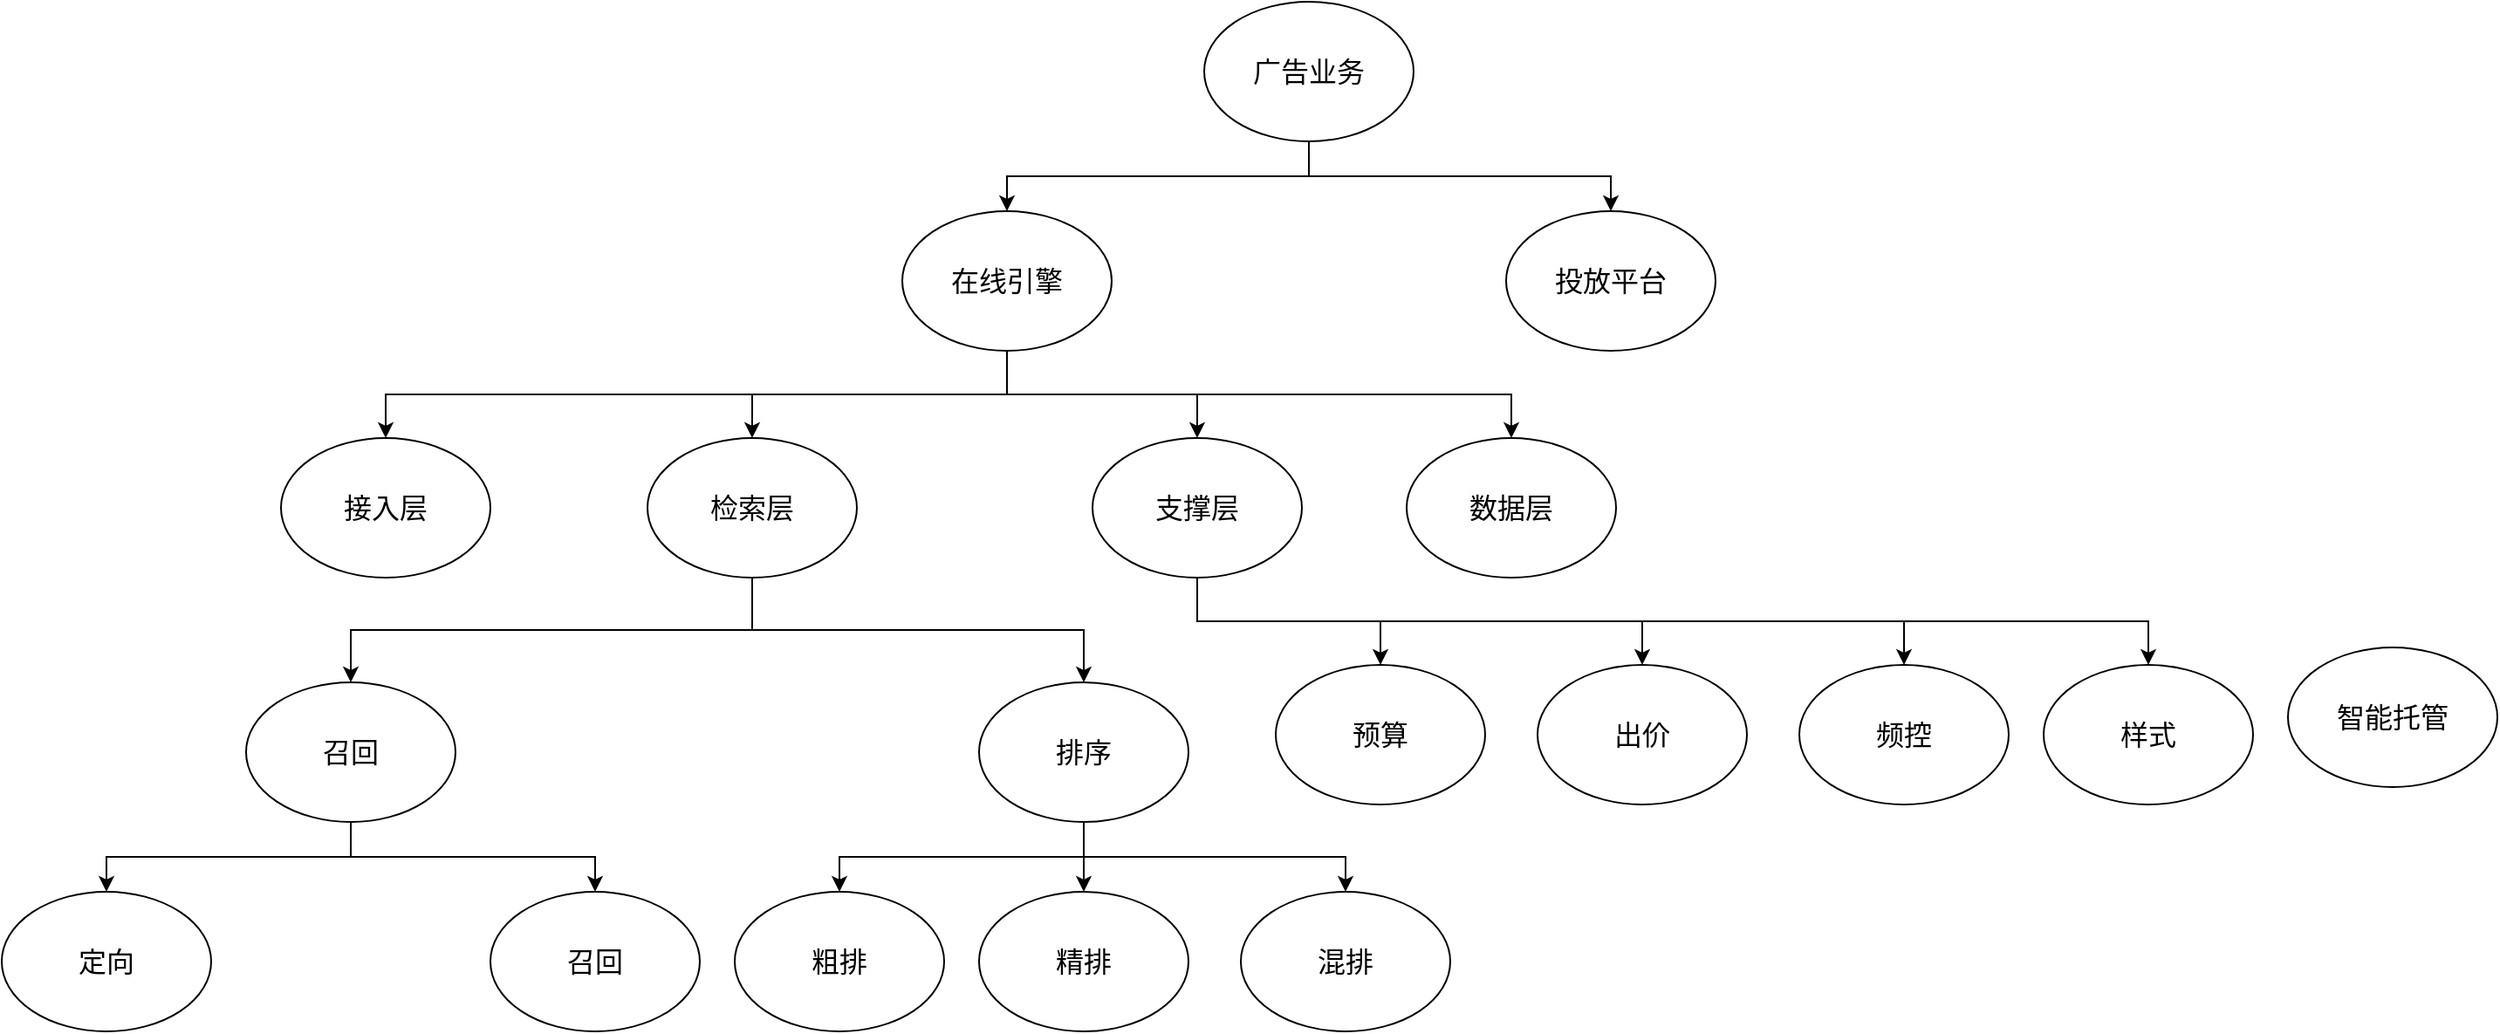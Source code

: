 <mxfile version="20.5.1" type="github">
  <diagram id="MV6-AZoP4zqaIT_8NBvW" name="Page-1">
    <mxGraphModel dx="2148" dy="734" grid="1" gridSize="10" guides="1" tooltips="1" connect="1" arrows="1" fold="1" page="1" pageScale="1" pageWidth="850" pageHeight="1100" math="0" shadow="0">
      <root>
        <mxCell id="0" />
        <mxCell id="1" parent="0" />
        <mxCell id="9iUjwQe2kJsiWRL2tb33-15" style="rounded=0;orthogonalLoop=1;jettySize=auto;html=1;exitX=0.5;exitY=1;exitDx=0;exitDy=0;fontSize=16;edgeStyle=orthogonalEdgeStyle;shadow=0;" parent="1" source="9iUjwQe2kJsiWRL2tb33-1" target="9iUjwQe2kJsiWRL2tb33-2" edge="1">
          <mxGeometry relative="1" as="geometry" />
        </mxCell>
        <mxCell id="9iUjwQe2kJsiWRL2tb33-16" style="edgeStyle=orthogonalEdgeStyle;rounded=0;orthogonalLoop=1;jettySize=auto;html=1;exitX=0.5;exitY=1;exitDx=0;exitDy=0;entryX=0.5;entryY=0;entryDx=0;entryDy=0;fontSize=16;shadow=0;" parent="1" source="9iUjwQe2kJsiWRL2tb33-1" target="9iUjwQe2kJsiWRL2tb33-3" edge="1">
          <mxGeometry relative="1" as="geometry" />
        </mxCell>
        <mxCell id="9iUjwQe2kJsiWRL2tb33-1" value="广告业务" style="ellipse;whiteSpace=wrap;html=1;shadow=0;glass=1;sketch=0;fontSize=16;" parent="1" vertex="1">
          <mxGeometry x="369" y="250" width="120" height="80" as="geometry" />
        </mxCell>
        <mxCell id="9iUjwQe2kJsiWRL2tb33-17" style="edgeStyle=orthogonalEdgeStyle;rounded=0;orthogonalLoop=1;jettySize=auto;html=1;exitX=0.5;exitY=1;exitDx=0;exitDy=0;entryX=0.5;entryY=0;entryDx=0;entryDy=0;shadow=0;fontSize=16;" parent="1" source="9iUjwQe2kJsiWRL2tb33-2" target="9iUjwQe2kJsiWRL2tb33-4" edge="1">
          <mxGeometry relative="1" as="geometry" />
        </mxCell>
        <mxCell id="9iUjwQe2kJsiWRL2tb33-18" style="edgeStyle=orthogonalEdgeStyle;rounded=0;orthogonalLoop=1;jettySize=auto;html=1;exitX=0.5;exitY=1;exitDx=0;exitDy=0;entryX=0.5;entryY=0;entryDx=0;entryDy=0;shadow=0;fontSize=16;" parent="1" source="9iUjwQe2kJsiWRL2tb33-2" target="9iUjwQe2kJsiWRL2tb33-5" edge="1">
          <mxGeometry relative="1" as="geometry" />
        </mxCell>
        <mxCell id="9iUjwQe2kJsiWRL2tb33-19" style="edgeStyle=orthogonalEdgeStyle;rounded=0;orthogonalLoop=1;jettySize=auto;html=1;exitX=0.5;exitY=1;exitDx=0;exitDy=0;entryX=0.5;entryY=0;entryDx=0;entryDy=0;shadow=0;fontSize=16;" parent="1" source="9iUjwQe2kJsiWRL2tb33-2" target="9iUjwQe2kJsiWRL2tb33-6" edge="1">
          <mxGeometry relative="1" as="geometry" />
        </mxCell>
        <mxCell id="9iUjwQe2kJsiWRL2tb33-20" style="edgeStyle=orthogonalEdgeStyle;rounded=0;orthogonalLoop=1;jettySize=auto;html=1;exitX=0.5;exitY=1;exitDx=0;exitDy=0;shadow=0;fontSize=16;" parent="1" source="9iUjwQe2kJsiWRL2tb33-2" target="9iUjwQe2kJsiWRL2tb33-7" edge="1">
          <mxGeometry relative="1" as="geometry" />
        </mxCell>
        <mxCell id="9iUjwQe2kJsiWRL2tb33-2" value="在线引擎" style="ellipse;whiteSpace=wrap;html=1;shadow=0;glass=1;sketch=0;fontSize=16;" parent="1" vertex="1">
          <mxGeometry x="196" y="370" width="120" height="80" as="geometry" />
        </mxCell>
        <mxCell id="9iUjwQe2kJsiWRL2tb33-3" value="投放平台" style="ellipse;whiteSpace=wrap;html=1;shadow=0;glass=1;sketch=0;fontSize=16;" parent="1" vertex="1">
          <mxGeometry x="542" y="370" width="120" height="80" as="geometry" />
        </mxCell>
        <mxCell id="9iUjwQe2kJsiWRL2tb33-4" value="接入层" style="ellipse;whiteSpace=wrap;html=1;shadow=0;glass=1;sketch=0;fontSize=16;flipH=1;flipV=0;" parent="1" vertex="1">
          <mxGeometry x="-160" y="500" width="120" height="80" as="geometry" />
        </mxCell>
        <mxCell id="9iUjwQe2kJsiWRL2tb33-21" style="edgeStyle=orthogonalEdgeStyle;rounded=0;orthogonalLoop=1;jettySize=auto;html=1;exitX=0.5;exitY=1;exitDx=0;exitDy=0;shadow=0;fontSize=16;" parent="1" source="9iUjwQe2kJsiWRL2tb33-5" target="9iUjwQe2kJsiWRL2tb33-8" edge="1">
          <mxGeometry relative="1" as="geometry" />
        </mxCell>
        <mxCell id="9iUjwQe2kJsiWRL2tb33-22" style="edgeStyle=orthogonalEdgeStyle;rounded=0;orthogonalLoop=1;jettySize=auto;html=1;exitX=0.5;exitY=1;exitDx=0;exitDy=0;entryX=0.5;entryY=0;entryDx=0;entryDy=0;shadow=0;fontSize=16;" parent="1" source="9iUjwQe2kJsiWRL2tb33-5" target="9iUjwQe2kJsiWRL2tb33-9" edge="1">
          <mxGeometry relative="1" as="geometry" />
        </mxCell>
        <mxCell id="9iUjwQe2kJsiWRL2tb33-5" value="检索层" style="ellipse;whiteSpace=wrap;html=1;shadow=0;glass=1;sketch=0;fontSize=16;flipH=1;flipV=0;" parent="1" vertex="1">
          <mxGeometry x="50" y="500" width="120" height="80" as="geometry" />
        </mxCell>
        <mxCell id="yhM9Gvs7iQAoyqYX1Myk-3" style="edgeStyle=orthogonalEdgeStyle;rounded=0;orthogonalLoop=1;jettySize=auto;html=1;exitX=0.5;exitY=1;exitDx=0;exitDy=0;" parent="1" source="9iUjwQe2kJsiWRL2tb33-6" target="9iUjwQe2kJsiWRL2tb33-28" edge="1">
          <mxGeometry relative="1" as="geometry" />
        </mxCell>
        <mxCell id="yhM9Gvs7iQAoyqYX1Myk-4" style="edgeStyle=orthogonalEdgeStyle;rounded=0;orthogonalLoop=1;jettySize=auto;html=1;exitX=0.5;exitY=1;exitDx=0;exitDy=0;" parent="1" source="9iUjwQe2kJsiWRL2tb33-6" target="9iUjwQe2kJsiWRL2tb33-29" edge="1">
          <mxGeometry relative="1" as="geometry" />
        </mxCell>
        <mxCell id="yhM9Gvs7iQAoyqYX1Myk-5" style="edgeStyle=orthogonalEdgeStyle;rounded=0;orthogonalLoop=1;jettySize=auto;html=1;exitX=0.5;exitY=1;exitDx=0;exitDy=0;entryX=0.5;entryY=0;entryDx=0;entryDy=0;" parent="1" source="9iUjwQe2kJsiWRL2tb33-6" target="yhM9Gvs7iQAoyqYX1Myk-1" edge="1">
          <mxGeometry relative="1" as="geometry" />
        </mxCell>
        <mxCell id="yhM9Gvs7iQAoyqYX1Myk-6" style="edgeStyle=orthogonalEdgeStyle;rounded=0;orthogonalLoop=1;jettySize=auto;html=1;exitX=0.5;exitY=1;exitDx=0;exitDy=0;" parent="1" source="9iUjwQe2kJsiWRL2tb33-6" target="yhM9Gvs7iQAoyqYX1Myk-2" edge="1">
          <mxGeometry relative="1" as="geometry" />
        </mxCell>
        <mxCell id="9iUjwQe2kJsiWRL2tb33-6" value="支撑层" style="ellipse;whiteSpace=wrap;html=1;shadow=0;glass=1;sketch=0;fontSize=16;flipH=1;flipV=0;" parent="1" vertex="1">
          <mxGeometry x="305" y="500" width="120" height="80" as="geometry" />
        </mxCell>
        <mxCell id="9iUjwQe2kJsiWRL2tb33-7" value="数据层" style="ellipse;whiteSpace=wrap;html=1;shadow=0;glass=1;sketch=0;fontSize=16;flipH=1;flipV=0;" parent="1" vertex="1">
          <mxGeometry x="485" y="500" width="120" height="80" as="geometry" />
        </mxCell>
        <mxCell id="9iUjwQe2kJsiWRL2tb33-23" style="edgeStyle=orthogonalEdgeStyle;rounded=0;orthogonalLoop=1;jettySize=auto;html=1;exitX=0.5;exitY=1;exitDx=0;exitDy=0;entryX=0.5;entryY=0;entryDx=0;entryDy=0;shadow=0;fontSize=16;" parent="1" source="9iUjwQe2kJsiWRL2tb33-8" target="9iUjwQe2kJsiWRL2tb33-10" edge="1">
          <mxGeometry relative="1" as="geometry" />
        </mxCell>
        <mxCell id="9iUjwQe2kJsiWRL2tb33-24" style="edgeStyle=orthogonalEdgeStyle;rounded=0;orthogonalLoop=1;jettySize=auto;html=1;exitX=0.5;exitY=1;exitDx=0;exitDy=0;shadow=0;fontSize=16;" parent="1" source="9iUjwQe2kJsiWRL2tb33-8" target="9iUjwQe2kJsiWRL2tb33-11" edge="1">
          <mxGeometry relative="1" as="geometry" />
        </mxCell>
        <mxCell id="9iUjwQe2kJsiWRL2tb33-8" value="召回" style="ellipse;whiteSpace=wrap;html=1;shadow=0;glass=1;sketch=0;fontSize=16;" parent="1" vertex="1">
          <mxGeometry x="-180" y="640" width="120" height="80" as="geometry" />
        </mxCell>
        <mxCell id="9iUjwQe2kJsiWRL2tb33-25" style="edgeStyle=orthogonalEdgeStyle;rounded=0;orthogonalLoop=1;jettySize=auto;html=1;exitX=0.5;exitY=1;exitDx=0;exitDy=0;entryX=0.5;entryY=0;entryDx=0;entryDy=0;shadow=0;fontSize=16;" parent="1" source="9iUjwQe2kJsiWRL2tb33-9" target="9iUjwQe2kJsiWRL2tb33-12" edge="1">
          <mxGeometry relative="1" as="geometry" />
        </mxCell>
        <mxCell id="9iUjwQe2kJsiWRL2tb33-26" style="edgeStyle=orthogonalEdgeStyle;rounded=0;orthogonalLoop=1;jettySize=auto;html=1;exitX=0.5;exitY=1;exitDx=0;exitDy=0;entryX=0.5;entryY=0;entryDx=0;entryDy=0;shadow=0;fontSize=16;" parent="1" source="9iUjwQe2kJsiWRL2tb33-9" target="9iUjwQe2kJsiWRL2tb33-13" edge="1">
          <mxGeometry relative="1" as="geometry" />
        </mxCell>
        <mxCell id="9iUjwQe2kJsiWRL2tb33-27" style="edgeStyle=orthogonalEdgeStyle;rounded=0;orthogonalLoop=1;jettySize=auto;html=1;exitX=0.5;exitY=1;exitDx=0;exitDy=0;shadow=0;fontSize=16;" parent="1" source="9iUjwQe2kJsiWRL2tb33-9" target="9iUjwQe2kJsiWRL2tb33-14" edge="1">
          <mxGeometry relative="1" as="geometry" />
        </mxCell>
        <mxCell id="9iUjwQe2kJsiWRL2tb33-9" value="排序" style="ellipse;whiteSpace=wrap;html=1;shadow=0;glass=1;sketch=0;fontSize=16;" parent="1" vertex="1">
          <mxGeometry x="240" y="640" width="120" height="80" as="geometry" />
        </mxCell>
        <mxCell id="9iUjwQe2kJsiWRL2tb33-10" value="定向" style="ellipse;whiteSpace=wrap;html=1;shadow=0;glass=1;sketch=0;fontSize=16;" parent="1" vertex="1">
          <mxGeometry x="-320" y="760" width="120" height="80" as="geometry" />
        </mxCell>
        <mxCell id="9iUjwQe2kJsiWRL2tb33-11" value="召回" style="ellipse;whiteSpace=wrap;html=1;shadow=0;glass=1;sketch=0;fontSize=16;" parent="1" vertex="1">
          <mxGeometry x="-40" y="760" width="120" height="80" as="geometry" />
        </mxCell>
        <mxCell id="9iUjwQe2kJsiWRL2tb33-12" value="粗排" style="ellipse;whiteSpace=wrap;html=1;shadow=0;glass=1;sketch=0;fontSize=16;flipV=1;flipH=1;" parent="1" vertex="1">
          <mxGeometry x="100" y="760" width="120" height="80" as="geometry" />
        </mxCell>
        <mxCell id="9iUjwQe2kJsiWRL2tb33-13" value="精排" style="ellipse;whiteSpace=wrap;html=1;shadow=0;glass=1;sketch=0;fontSize=16;flipV=1;flipH=1;" parent="1" vertex="1">
          <mxGeometry x="240" y="760" width="120" height="80" as="geometry" />
        </mxCell>
        <mxCell id="9iUjwQe2kJsiWRL2tb33-14" value="混排" style="ellipse;whiteSpace=wrap;html=1;shadow=0;glass=1;sketch=0;fontSize=16;flipV=1;flipH=1;" parent="1" vertex="1">
          <mxGeometry x="390" y="760" width="120" height="80" as="geometry" />
        </mxCell>
        <mxCell id="9iUjwQe2kJsiWRL2tb33-28" value="预算" style="ellipse;whiteSpace=wrap;html=1;shadow=0;glass=1;sketch=0;fontSize=16;" parent="1" vertex="1">
          <mxGeometry x="410" y="630" width="120" height="80" as="geometry" />
        </mxCell>
        <mxCell id="9iUjwQe2kJsiWRL2tb33-29" value="出价" style="ellipse;whiteSpace=wrap;html=1;shadow=0;glass=1;sketch=0;fontSize=16;" parent="1" vertex="1">
          <mxGeometry x="560" y="630" width="120" height="80" as="geometry" />
        </mxCell>
        <mxCell id="yhM9Gvs7iQAoyqYX1Myk-1" value="频控" style="ellipse;whiteSpace=wrap;html=1;shadow=0;glass=1;sketch=0;fontSize=16;" parent="1" vertex="1">
          <mxGeometry x="710" y="630" width="120" height="80" as="geometry" />
        </mxCell>
        <mxCell id="yhM9Gvs7iQAoyqYX1Myk-2" value="样式" style="ellipse;whiteSpace=wrap;html=1;shadow=0;glass=1;sketch=0;fontSize=16;" parent="1" vertex="1">
          <mxGeometry x="850" y="630" width="120" height="80" as="geometry" />
        </mxCell>
        <mxCell id="DDgMdYloyv_RbPrkQtkO-1" value="智能托管" style="ellipse;whiteSpace=wrap;html=1;shadow=0;glass=1;sketch=0;fontSize=16;" vertex="1" parent="1">
          <mxGeometry x="990" y="620" width="120" height="80" as="geometry" />
        </mxCell>
      </root>
    </mxGraphModel>
  </diagram>
</mxfile>
